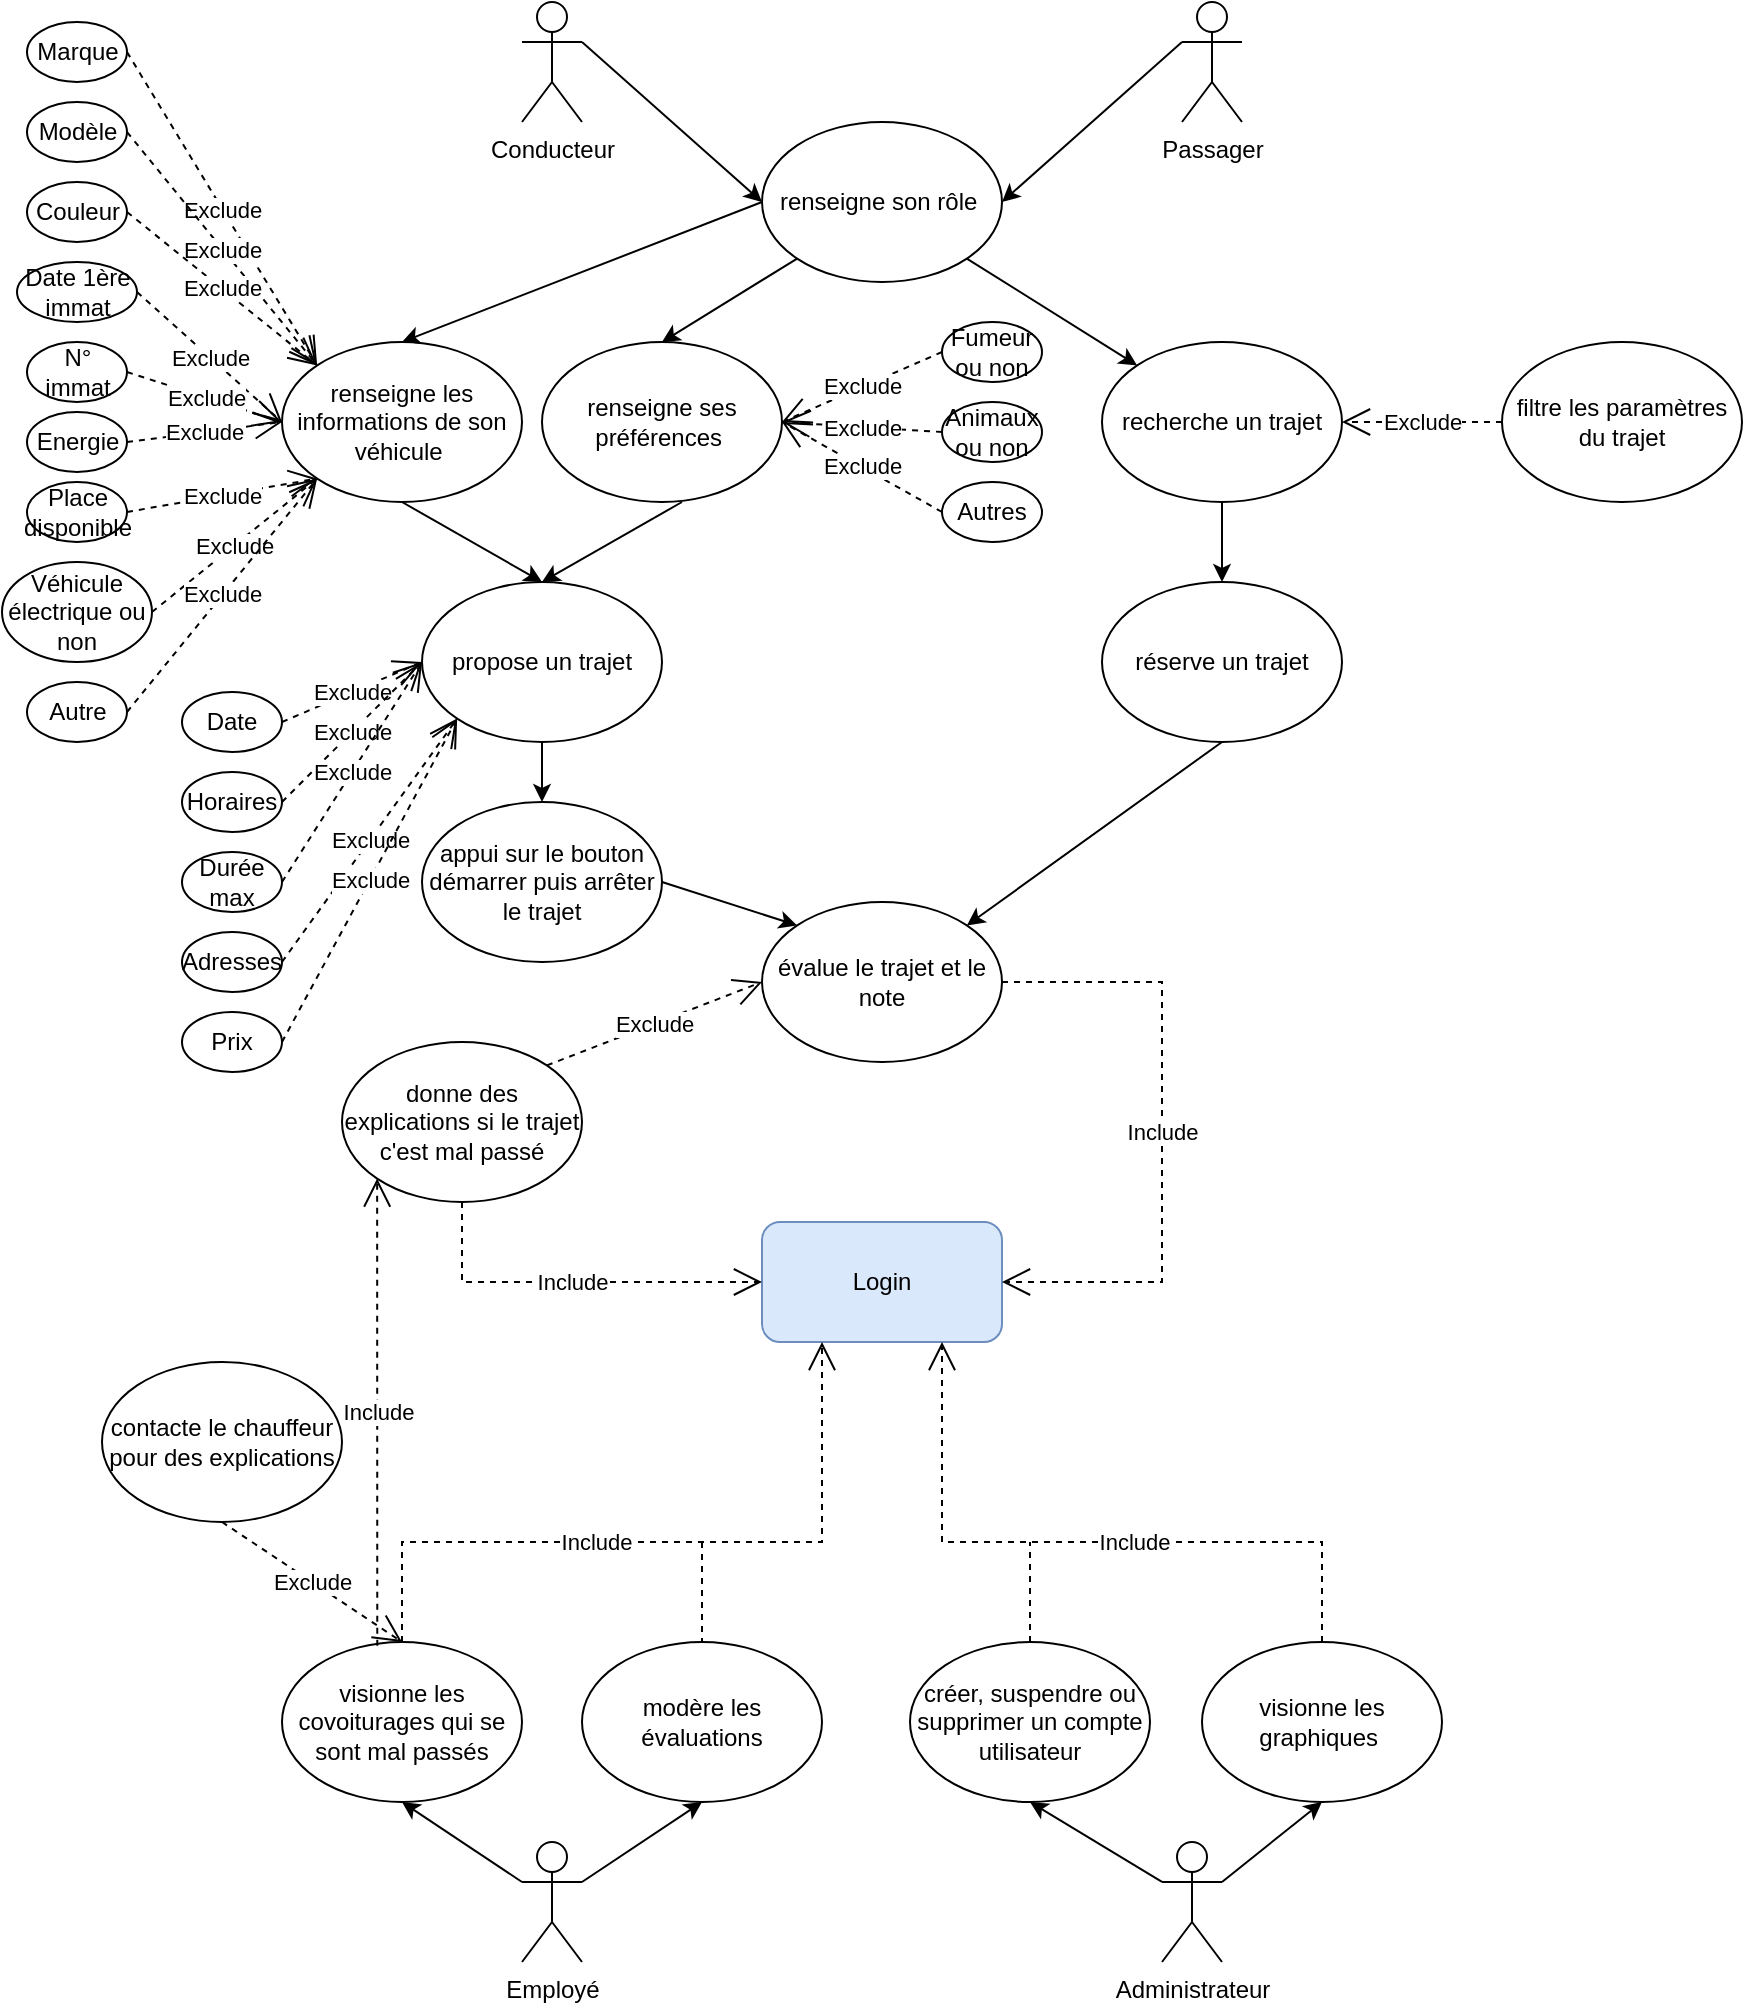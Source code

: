 <mxfile version="24.8.4">
  <diagram name="Page-1" id="Dn1sLYz72-ZO-8YqhfmL">
    <mxGraphModel dx="1781" dy="639" grid="1" gridSize="10" guides="1" tooltips="1" connect="1" arrows="1" fold="1" page="1" pageScale="1" pageWidth="827" pageHeight="1169" math="0" shadow="0">
      <root>
        <mxCell id="0" />
        <mxCell id="1" parent="0" />
        <mxCell id="fqMe-osqJL0wb86WxYTY-1" value="Administrateur" style="shape=umlActor;verticalLabelPosition=bottom;verticalAlign=top;html=1;outlineConnect=0;" vertex="1" parent="1">
          <mxGeometry x="480" y="930" width="30" height="60" as="geometry" />
        </mxCell>
        <mxCell id="fqMe-osqJL0wb86WxYTY-2" value="Conducteur" style="shape=umlActor;verticalLabelPosition=bottom;verticalAlign=top;html=1;outlineConnect=0;" vertex="1" parent="1">
          <mxGeometry x="160" y="10" width="30" height="60" as="geometry" />
        </mxCell>
        <mxCell id="fqMe-osqJL0wb86WxYTY-3" value="Passager" style="shape=umlActor;verticalLabelPosition=bottom;verticalAlign=top;html=1;outlineConnect=0;" vertex="1" parent="1">
          <mxGeometry x="490" y="10" width="30" height="60" as="geometry" />
        </mxCell>
        <mxCell id="fqMe-osqJL0wb86WxYTY-4" value="Employé" style="shape=umlActor;verticalLabelPosition=bottom;verticalAlign=top;html=1;outlineConnect=0;" vertex="1" parent="1">
          <mxGeometry x="160" y="930" width="30" height="60" as="geometry" />
        </mxCell>
        <mxCell id="fqMe-osqJL0wb86WxYTY-7" value="modère les évaluations" style="ellipse;whiteSpace=wrap;html=1;" vertex="1" parent="1">
          <mxGeometry x="190" y="830" width="120" height="80" as="geometry" />
        </mxCell>
        <mxCell id="fqMe-osqJL0wb86WxYTY-8" value="créer, suspendre ou supprimer un compte utilisateur" style="ellipse;whiteSpace=wrap;html=1;" vertex="1" parent="1">
          <mxGeometry x="354" y="830" width="120" height="80" as="geometry" />
        </mxCell>
        <mxCell id="fqMe-osqJL0wb86WxYTY-9" value="filtre les paramètres du trajet" style="ellipse;whiteSpace=wrap;html=1;" vertex="1" parent="1">
          <mxGeometry x="650" y="180" width="120" height="80" as="geometry" />
        </mxCell>
        <mxCell id="fqMe-osqJL0wb86WxYTY-60" style="edgeStyle=orthogonalEdgeStyle;rounded=0;orthogonalLoop=1;jettySize=auto;html=1;exitX=0.5;exitY=1;exitDx=0;exitDy=0;entryX=0.5;entryY=0;entryDx=0;entryDy=0;" edge="1" parent="1" source="fqMe-osqJL0wb86WxYTY-10" target="fqMe-osqJL0wb86WxYTY-14">
          <mxGeometry relative="1" as="geometry" />
        </mxCell>
        <mxCell id="fqMe-osqJL0wb86WxYTY-10" value="propose un trajet" style="ellipse;whiteSpace=wrap;html=1;" vertex="1" parent="1">
          <mxGeometry x="110" y="300" width="120" height="80" as="geometry" />
        </mxCell>
        <mxCell id="fqMe-osqJL0wb86WxYTY-11" value="recherche un trajet" style="ellipse;whiteSpace=wrap;html=1;" vertex="1" parent="1">
          <mxGeometry x="450" y="180" width="120" height="80" as="geometry" />
        </mxCell>
        <mxCell id="fqMe-osqJL0wb86WxYTY-13" value="réserve un trajet" style="ellipse;whiteSpace=wrap;html=1;" vertex="1" parent="1">
          <mxGeometry x="450" y="300" width="120" height="80" as="geometry" />
        </mxCell>
        <mxCell id="fqMe-osqJL0wb86WxYTY-14" value="appui sur le bouton démarrer puis arrêter le trajet" style="ellipse;whiteSpace=wrap;html=1;" vertex="1" parent="1">
          <mxGeometry x="110" y="410" width="120" height="80" as="geometry" />
        </mxCell>
        <mxCell id="fqMe-osqJL0wb86WxYTY-15" value="évalue le trajet et le note" style="ellipse;whiteSpace=wrap;html=1;" vertex="1" parent="1">
          <mxGeometry x="280" y="460" width="120" height="80" as="geometry" />
        </mxCell>
        <mxCell id="fqMe-osqJL0wb86WxYTY-18" value="renseigne son rôle&amp;nbsp;" style="ellipse;whiteSpace=wrap;html=1;" vertex="1" parent="1">
          <mxGeometry x="280" y="70" width="120" height="80" as="geometry" />
        </mxCell>
        <mxCell id="fqMe-osqJL0wb86WxYTY-19" value="renseigne les informations de son véhicule&amp;nbsp;" style="ellipse;whiteSpace=wrap;html=1;" vertex="1" parent="1">
          <mxGeometry x="40" y="180" width="120" height="80" as="geometry" />
        </mxCell>
        <mxCell id="fqMe-osqJL0wb86WxYTY-20" value="renseigne ses préférences&amp;nbsp;" style="ellipse;whiteSpace=wrap;html=1;" vertex="1" parent="1">
          <mxGeometry x="170" y="180" width="120" height="80" as="geometry" />
        </mxCell>
        <mxCell id="fqMe-osqJL0wb86WxYTY-22" value="visionne les covoiturages qui se sont mal passés" style="ellipse;whiteSpace=wrap;html=1;" vertex="1" parent="1">
          <mxGeometry x="40" y="830" width="120" height="80" as="geometry" />
        </mxCell>
        <mxCell id="fqMe-osqJL0wb86WxYTY-23" value="donne des explications si le trajet c&#39;est mal passé" style="ellipse;whiteSpace=wrap;html=1;" vertex="1" parent="1">
          <mxGeometry x="70" y="530" width="120" height="80" as="geometry" />
        </mxCell>
        <mxCell id="fqMe-osqJL0wb86WxYTY-24" value="visionne les graphiques&amp;nbsp;" style="ellipse;whiteSpace=wrap;html=1;" vertex="1" parent="1">
          <mxGeometry x="500" y="830" width="120" height="80" as="geometry" />
        </mxCell>
        <mxCell id="fqMe-osqJL0wb86WxYTY-25" value="contacte le chauffeur pour des explications" style="ellipse;whiteSpace=wrap;html=1;" vertex="1" parent="1">
          <mxGeometry x="-50" y="690" width="120" height="80" as="geometry" />
        </mxCell>
        <mxCell id="fqMe-osqJL0wb86WxYTY-26" value="Login" style="rounded=1;whiteSpace=wrap;html=1;fillColor=#dae8fc;strokeColor=#6c8ebf;" vertex="1" parent="1">
          <mxGeometry x="280" y="620" width="120" height="60" as="geometry" />
        </mxCell>
        <mxCell id="fqMe-osqJL0wb86WxYTY-38" value="" style="endArrow=classic;html=1;rounded=0;entryX=0.5;entryY=1;entryDx=0;entryDy=0;exitX=1;exitY=0.333;exitDx=0;exitDy=0;exitPerimeter=0;" edge="1" parent="1" source="fqMe-osqJL0wb86WxYTY-4" target="fqMe-osqJL0wb86WxYTY-7">
          <mxGeometry width="50" height="50" relative="1" as="geometry">
            <mxPoint x="190" y="950" as="sourcePoint" />
            <mxPoint x="105" y="800" as="targetPoint" />
          </mxGeometry>
        </mxCell>
        <mxCell id="fqMe-osqJL0wb86WxYTY-39" value="" style="endArrow=classic;html=1;rounded=0;entryX=0.5;entryY=1;entryDx=0;entryDy=0;exitX=0;exitY=0.333;exitDx=0;exitDy=0;exitPerimeter=0;" edge="1" parent="1" source="fqMe-osqJL0wb86WxYTY-4" target="fqMe-osqJL0wb86WxYTY-22">
          <mxGeometry width="50" height="50" relative="1" as="geometry">
            <mxPoint x="237.5" y="720" as="sourcePoint" />
            <mxPoint x="252.5" y="830" as="targetPoint" />
          </mxGeometry>
        </mxCell>
        <mxCell id="fqMe-osqJL0wb86WxYTY-41" value="Exclude" style="endArrow=open;endSize=12;dashed=1;html=1;rounded=0;exitX=0.5;exitY=1;exitDx=0;exitDy=0;entryX=0.5;entryY=0;entryDx=0;entryDy=0;" edge="1" parent="1" source="fqMe-osqJL0wb86WxYTY-25" target="fqMe-osqJL0wb86WxYTY-22">
          <mxGeometry x="-0.003" width="160" relative="1" as="geometry">
            <mxPoint x="335" y="750" as="sourcePoint" />
            <mxPoint x="295" y="940" as="targetPoint" />
            <mxPoint as="offset" />
          </mxGeometry>
        </mxCell>
        <mxCell id="fqMe-osqJL0wb86WxYTY-43" value="" style="endArrow=classic;html=1;rounded=0;exitX=1;exitY=0.333;exitDx=0;exitDy=0;exitPerimeter=0;entryX=0.5;entryY=1;entryDx=0;entryDy=0;" edge="1" parent="1" source="fqMe-osqJL0wb86WxYTY-1" target="fqMe-osqJL0wb86WxYTY-24">
          <mxGeometry width="50" height="50" relative="1" as="geometry">
            <mxPoint x="530" y="710" as="sourcePoint" />
            <mxPoint x="580" y="770" as="targetPoint" />
          </mxGeometry>
        </mxCell>
        <mxCell id="fqMe-osqJL0wb86WxYTY-44" value="" style="endArrow=classic;html=1;rounded=0;entryX=0.5;entryY=1;entryDx=0;entryDy=0;exitX=0;exitY=0.333;exitDx=0;exitDy=0;exitPerimeter=0;" edge="1" parent="1" source="fqMe-osqJL0wb86WxYTY-1" target="fqMe-osqJL0wb86WxYTY-8">
          <mxGeometry width="50" height="50" relative="1" as="geometry">
            <mxPoint x="440" y="690" as="sourcePoint" />
            <mxPoint x="400" y="810" as="targetPoint" />
          </mxGeometry>
        </mxCell>
        <mxCell id="fqMe-osqJL0wb86WxYTY-46" value="" style="endArrow=classic;html=1;rounded=0;exitX=1;exitY=0.333;exitDx=0;exitDy=0;exitPerimeter=0;entryX=0;entryY=0.5;entryDx=0;entryDy=0;" edge="1" parent="1" source="fqMe-osqJL0wb86WxYTY-2" target="fqMe-osqJL0wb86WxYTY-18">
          <mxGeometry width="50" height="50" relative="1" as="geometry">
            <mxPoint x="220" y="60" as="sourcePoint" />
            <mxPoint x="290" y="100" as="targetPoint" />
          </mxGeometry>
        </mxCell>
        <mxCell id="fqMe-osqJL0wb86WxYTY-47" value="" style="endArrow=classic;html=1;rounded=0;entryX=1;entryY=0.5;entryDx=0;entryDy=0;exitX=0;exitY=0.333;exitDx=0;exitDy=0;exitPerimeter=0;" edge="1" parent="1" source="fqMe-osqJL0wb86WxYTY-3" target="fqMe-osqJL0wb86WxYTY-18">
          <mxGeometry width="50" height="50" relative="1" as="geometry">
            <mxPoint x="479" y="40" as="sourcePoint" />
            <mxPoint x="349" y="140" as="targetPoint" />
          </mxGeometry>
        </mxCell>
        <mxCell id="fqMe-osqJL0wb86WxYTY-51" value="" style="endArrow=classic;html=1;rounded=0;entryX=0.5;entryY=0;entryDx=0;entryDy=0;exitX=0;exitY=0.5;exitDx=0;exitDy=0;" edge="1" parent="1" source="fqMe-osqJL0wb86WxYTY-18" target="fqMe-osqJL0wb86WxYTY-19">
          <mxGeometry width="50" height="50" relative="1" as="geometry">
            <mxPoint x="210" y="90" as="sourcePoint" />
            <mxPoint x="120" y="190" as="targetPoint" />
          </mxGeometry>
        </mxCell>
        <mxCell id="fqMe-osqJL0wb86WxYTY-52" value="" style="endArrow=classic;html=1;rounded=0;entryX=0.5;entryY=0;entryDx=0;entryDy=0;exitX=0;exitY=1;exitDx=0;exitDy=0;" edge="1" parent="1" source="fqMe-osqJL0wb86WxYTY-18" target="fqMe-osqJL0wb86WxYTY-20">
          <mxGeometry width="50" height="50" relative="1" as="geometry">
            <mxPoint x="290" y="140" as="sourcePoint" />
            <mxPoint x="130" y="190" as="targetPoint" />
          </mxGeometry>
        </mxCell>
        <mxCell id="fqMe-osqJL0wb86WxYTY-53" value="" style="endArrow=classic;html=1;rounded=0;exitX=1;exitY=1;exitDx=0;exitDy=0;entryX=0;entryY=0;entryDx=0;entryDy=0;" edge="1" parent="1" source="fqMe-osqJL0wb86WxYTY-18" target="fqMe-osqJL0wb86WxYTY-11">
          <mxGeometry width="50" height="50" relative="1" as="geometry">
            <mxPoint x="440" y="110" as="sourcePoint" />
            <mxPoint x="530" y="210" as="targetPoint" />
          </mxGeometry>
        </mxCell>
        <mxCell id="fqMe-osqJL0wb86WxYTY-55" value="" style="endArrow=classic;html=1;rounded=0;exitX=0.5;exitY=1;exitDx=0;exitDy=0;entryX=0.5;entryY=0;entryDx=0;entryDy=0;" edge="1" parent="1" source="fqMe-osqJL0wb86WxYTY-11" target="fqMe-osqJL0wb86WxYTY-13">
          <mxGeometry width="50" height="50" relative="1" as="geometry">
            <mxPoint x="440" y="260" as="sourcePoint" />
            <mxPoint x="440" y="300" as="targetPoint" />
          </mxGeometry>
        </mxCell>
        <mxCell id="fqMe-osqJL0wb86WxYTY-58" value="" style="endArrow=classic;html=1;rounded=0;exitX=0.5;exitY=1;exitDx=0;exitDy=0;entryX=0.5;entryY=0;entryDx=0;entryDy=0;" edge="1" parent="1" source="fqMe-osqJL0wb86WxYTY-19" target="fqMe-osqJL0wb86WxYTY-10">
          <mxGeometry width="50" height="50" relative="1" as="geometry">
            <mxPoint x="100" y="250" as="sourcePoint" />
            <mxPoint x="190" y="350" as="targetPoint" />
          </mxGeometry>
        </mxCell>
        <mxCell id="fqMe-osqJL0wb86WxYTY-59" value="" style="endArrow=classic;html=1;rounded=0;exitX=0.5;exitY=1;exitDx=0;exitDy=0;entryX=0.5;entryY=0;entryDx=0;entryDy=0;" edge="1" parent="1" target="fqMe-osqJL0wb86WxYTY-10">
          <mxGeometry width="50" height="50" relative="1" as="geometry">
            <mxPoint x="240" y="260" as="sourcePoint" />
            <mxPoint x="160" y="300" as="targetPoint" />
          </mxGeometry>
        </mxCell>
        <mxCell id="fqMe-osqJL0wb86WxYTY-62" value="" style="endArrow=classic;html=1;rounded=0;exitX=0.5;exitY=1;exitDx=0;exitDy=0;entryX=1;entryY=0;entryDx=0;entryDy=0;" edge="1" parent="1" source="fqMe-osqJL0wb86WxYTY-13" target="fqMe-osqJL0wb86WxYTY-15">
          <mxGeometry width="50" height="50" relative="1" as="geometry">
            <mxPoint x="270" y="270" as="sourcePoint" />
            <mxPoint x="200" y="310" as="targetPoint" />
          </mxGeometry>
        </mxCell>
        <mxCell id="fqMe-osqJL0wb86WxYTY-63" value="" style="endArrow=classic;html=1;rounded=0;exitX=1;exitY=0.5;exitDx=0;exitDy=0;entryX=0;entryY=0;entryDx=0;entryDy=0;" edge="1" parent="1" source="fqMe-osqJL0wb86WxYTY-14" target="fqMe-osqJL0wb86WxYTY-15">
          <mxGeometry width="50" height="50" relative="1" as="geometry">
            <mxPoint x="240" y="460" as="sourcePoint" />
            <mxPoint x="310" y="500" as="targetPoint" />
          </mxGeometry>
        </mxCell>
        <mxCell id="fqMe-osqJL0wb86WxYTY-64" value="Exclude" style="endArrow=open;endSize=12;dashed=1;html=1;rounded=0;exitX=1;exitY=0;exitDx=0;exitDy=0;entryX=0;entryY=0.5;entryDx=0;entryDy=0;" edge="1" parent="1" source="fqMe-osqJL0wb86WxYTY-23" target="fqMe-osqJL0wb86WxYTY-15">
          <mxGeometry width="160" relative="1" as="geometry">
            <mxPoint x="270" y="570" as="sourcePoint" />
            <mxPoint x="270" y="500" as="targetPoint" />
          </mxGeometry>
        </mxCell>
        <mxCell id="fqMe-osqJL0wb86WxYTY-74" value="Include" style="endArrow=open;endSize=12;dashed=1;html=1;rounded=0;exitX=0.5;exitY=1;exitDx=0;exitDy=0;entryX=0;entryY=0.5;entryDx=0;entryDy=0;" edge="1" parent="1" source="fqMe-osqJL0wb86WxYTY-23" target="fqMe-osqJL0wb86WxYTY-26">
          <mxGeometry width="160" relative="1" as="geometry">
            <mxPoint x="100" y="652" as="sourcePoint" />
            <mxPoint x="148" y="620" as="targetPoint" />
            <Array as="points">
              <mxPoint x="130" y="650" />
            </Array>
          </mxGeometry>
        </mxCell>
        <mxCell id="fqMe-osqJL0wb86WxYTY-75" value="Include" style="endArrow=open;endSize=12;dashed=1;html=1;rounded=0;exitX=1;exitY=0.5;exitDx=0;exitDy=0;entryX=1;entryY=0.5;entryDx=0;entryDy=0;" edge="1" parent="1" source="fqMe-osqJL0wb86WxYTY-15" target="fqMe-osqJL0wb86WxYTY-26">
          <mxGeometry width="160" relative="1" as="geometry">
            <mxPoint x="490" y="540" as="sourcePoint" />
            <mxPoint x="450" y="650" as="targetPoint" />
            <Array as="points">
              <mxPoint x="480" y="500" />
              <mxPoint x="480" y="650" />
            </Array>
          </mxGeometry>
        </mxCell>
        <mxCell id="fqMe-osqJL0wb86WxYTY-76" value="Include" style="endArrow=open;endSize=12;dashed=1;html=1;rounded=0;exitX=0.5;exitY=0;exitDx=0;exitDy=0;entryX=0.75;entryY=1;entryDx=0;entryDy=0;" edge="1" parent="1" source="fqMe-osqJL0wb86WxYTY-24" target="fqMe-osqJL0wb86WxYTY-26">
          <mxGeometry x="-0.151" width="160" relative="1" as="geometry">
            <mxPoint x="500" y="660" as="sourcePoint" />
            <mxPoint x="610" y="730" as="targetPoint" />
            <Array as="points">
              <mxPoint x="560" y="780" />
              <mxPoint x="370" y="780" />
            </Array>
            <mxPoint as="offset" />
          </mxGeometry>
        </mxCell>
        <mxCell id="fqMe-osqJL0wb86WxYTY-78" value="" style="endArrow=none;dashed=1;html=1;rounded=0;exitX=0.5;exitY=0;exitDx=0;exitDy=0;" edge="1" parent="1" source="fqMe-osqJL0wb86WxYTY-8">
          <mxGeometry width="50" height="50" relative="1" as="geometry">
            <mxPoint x="350" y="1000" as="sourcePoint" />
            <mxPoint x="414" y="780" as="targetPoint" />
          </mxGeometry>
        </mxCell>
        <mxCell id="fqMe-osqJL0wb86WxYTY-79" value="Include" style="endArrow=open;endSize=12;dashed=1;html=1;rounded=0;exitX=0.5;exitY=0;exitDx=0;exitDy=0;entryX=0.25;entryY=1;entryDx=0;entryDy=0;" edge="1" parent="1" source="fqMe-osqJL0wb86WxYTY-22" target="fqMe-osqJL0wb86WxYTY-26">
          <mxGeometry x="-0.189" width="160" relative="1" as="geometry">
            <mxPoint x="-195" y="830" as="sourcePoint" />
            <mxPoint x="45" y="730" as="targetPoint" />
            <Array as="points">
              <mxPoint x="100" y="780" />
              <mxPoint x="310" y="780" />
            </Array>
            <mxPoint x="1" as="offset" />
          </mxGeometry>
        </mxCell>
        <mxCell id="fqMe-osqJL0wb86WxYTY-80" value="" style="endArrow=none;dashed=1;html=1;rounded=0;entryX=0.5;entryY=0;entryDx=0;entryDy=0;" edge="1" parent="1" target="fqMe-osqJL0wb86WxYTY-7">
          <mxGeometry width="50" height="50" relative="1" as="geometry">
            <mxPoint x="250" y="780" as="sourcePoint" />
            <mxPoint x="320" y="1010" as="targetPoint" />
          </mxGeometry>
        </mxCell>
        <mxCell id="fqMe-osqJL0wb86WxYTY-81" value="Exclude" style="endArrow=open;endSize=12;dashed=1;html=1;rounded=0;exitX=0;exitY=0.5;exitDx=0;exitDy=0;entryX=1;entryY=0.5;entryDx=0;entryDy=0;" edge="1" parent="1" source="fqMe-osqJL0wb86WxYTY-9" target="fqMe-osqJL0wb86WxYTY-11">
          <mxGeometry width="160" relative="1" as="geometry">
            <mxPoint x="615" y="230" as="sourcePoint" />
            <mxPoint x="525" y="300" as="targetPoint" />
          </mxGeometry>
        </mxCell>
        <mxCell id="fqMe-osqJL0wb86WxYTY-82" value="Date" style="ellipse;whiteSpace=wrap;html=1;" vertex="1" parent="1">
          <mxGeometry x="-10" y="355" width="50" height="30" as="geometry" />
        </mxCell>
        <mxCell id="fqMe-osqJL0wb86WxYTY-83" value="Horaires" style="ellipse;whiteSpace=wrap;html=1;" vertex="1" parent="1">
          <mxGeometry x="-10" y="395" width="50" height="30" as="geometry" />
        </mxCell>
        <mxCell id="fqMe-osqJL0wb86WxYTY-84" value="Durée max" style="ellipse;whiteSpace=wrap;html=1;" vertex="1" parent="1">
          <mxGeometry x="-10" y="435" width="50" height="30" as="geometry" />
        </mxCell>
        <mxCell id="fqMe-osqJL0wb86WxYTY-85" value="Adresses" style="ellipse;whiteSpace=wrap;html=1;" vertex="1" parent="1">
          <mxGeometry x="-10" y="475" width="50" height="30" as="geometry" />
        </mxCell>
        <mxCell id="fqMe-osqJL0wb86WxYTY-86" value="Prix" style="ellipse;whiteSpace=wrap;html=1;" vertex="1" parent="1">
          <mxGeometry x="-10" y="515" width="50" height="30" as="geometry" />
        </mxCell>
        <mxCell id="fqMe-osqJL0wb86WxYTY-87" value="Exclude" style="endArrow=open;endSize=12;dashed=1;html=1;rounded=0;entryX=0;entryY=0.5;entryDx=0;entryDy=0;exitX=1;exitY=0.5;exitDx=0;exitDy=0;" edge="1" parent="1" source="fqMe-osqJL0wb86WxYTY-82" target="fqMe-osqJL0wb86WxYTY-10">
          <mxGeometry x="0.002" width="160" relative="1" as="geometry">
            <mxPoint x="40" y="315" as="sourcePoint" />
            <mxPoint x="270" y="510" as="targetPoint" />
            <mxPoint as="offset" />
          </mxGeometry>
        </mxCell>
        <mxCell id="fqMe-osqJL0wb86WxYTY-88" value="Exclude" style="endArrow=open;endSize=12;dashed=1;html=1;rounded=0;exitX=1;exitY=0.5;exitDx=0;exitDy=0;entryX=0;entryY=0.5;entryDx=0;entryDy=0;" edge="1" parent="1" source="fqMe-osqJL0wb86WxYTY-83" target="fqMe-osqJL0wb86WxYTY-10">
          <mxGeometry x="0.002" width="160" relative="1" as="geometry">
            <mxPoint x="30" y="345" as="sourcePoint" />
            <mxPoint x="120" y="350" as="targetPoint" />
            <mxPoint as="offset" />
          </mxGeometry>
        </mxCell>
        <mxCell id="fqMe-osqJL0wb86WxYTY-89" value="Exclude" style="endArrow=open;endSize=12;dashed=1;html=1;rounded=0;exitX=1;exitY=0.5;exitDx=0;exitDy=0;entryX=0;entryY=0.5;entryDx=0;entryDy=0;" edge="1" parent="1" source="fqMe-osqJL0wb86WxYTY-84" target="fqMe-osqJL0wb86WxYTY-10">
          <mxGeometry x="0.002" width="160" relative="1" as="geometry">
            <mxPoint x="30" y="395" as="sourcePoint" />
            <mxPoint x="120" y="350" as="targetPoint" />
            <mxPoint as="offset" />
          </mxGeometry>
        </mxCell>
        <mxCell id="fqMe-osqJL0wb86WxYTY-90" value="Exclude" style="endArrow=open;endSize=12;dashed=1;html=1;rounded=0;exitX=1;exitY=0.5;exitDx=0;exitDy=0;entryX=0;entryY=1;entryDx=0;entryDy=0;" edge="1" parent="1" source="fqMe-osqJL0wb86WxYTY-85" target="fqMe-osqJL0wb86WxYTY-10">
          <mxGeometry x="0.002" width="160" relative="1" as="geometry">
            <mxPoint x="30" y="440" as="sourcePoint" />
            <mxPoint x="120" y="350" as="targetPoint" />
            <mxPoint as="offset" />
          </mxGeometry>
        </mxCell>
        <mxCell id="fqMe-osqJL0wb86WxYTY-91" value="Exclude" style="endArrow=open;endSize=12;dashed=1;html=1;rounded=0;exitX=1;exitY=0.5;exitDx=0;exitDy=0;entryX=0;entryY=1;entryDx=0;entryDy=0;" edge="1" parent="1" source="fqMe-osqJL0wb86WxYTY-86" target="fqMe-osqJL0wb86WxYTY-10">
          <mxGeometry x="0.002" width="160" relative="1" as="geometry">
            <mxPoint x="30" y="485" as="sourcePoint" />
            <mxPoint x="120" y="350" as="targetPoint" />
            <mxPoint as="offset" />
          </mxGeometry>
        </mxCell>
        <mxCell id="fqMe-osqJL0wb86WxYTY-98" value="Marque" style="ellipse;whiteSpace=wrap;html=1;" vertex="1" parent="1">
          <mxGeometry x="-87.5" y="20" width="50" height="30" as="geometry" />
        </mxCell>
        <mxCell id="fqMe-osqJL0wb86WxYTY-99" value="Modèle" style="ellipse;whiteSpace=wrap;html=1;" vertex="1" parent="1">
          <mxGeometry x="-87.5" y="60" width="50" height="30" as="geometry" />
        </mxCell>
        <mxCell id="fqMe-osqJL0wb86WxYTY-100" value="Couleur" style="ellipse;whiteSpace=wrap;html=1;" vertex="1" parent="1">
          <mxGeometry x="-87.5" y="100" width="50" height="30" as="geometry" />
        </mxCell>
        <mxCell id="fqMe-osqJL0wb86WxYTY-101" value="Date 1ère immat" style="ellipse;whiteSpace=wrap;html=1;" vertex="1" parent="1">
          <mxGeometry x="-92.5" y="140" width="60" height="30" as="geometry" />
        </mxCell>
        <mxCell id="fqMe-osqJL0wb86WxYTY-102" value="N° immat" style="ellipse;whiteSpace=wrap;html=1;" vertex="1" parent="1">
          <mxGeometry x="-87.5" y="180" width="50" height="30" as="geometry" />
        </mxCell>
        <mxCell id="fqMe-osqJL0wb86WxYTY-104" value="Energie" style="ellipse;whiteSpace=wrap;html=1;" vertex="1" parent="1">
          <mxGeometry x="-87.5" y="215" width="50" height="30" as="geometry" />
        </mxCell>
        <mxCell id="fqMe-osqJL0wb86WxYTY-105" value="Place disponible" style="ellipse;whiteSpace=wrap;html=1;" vertex="1" parent="1">
          <mxGeometry x="-87.5" y="250" width="50" height="30" as="geometry" />
        </mxCell>
        <mxCell id="fqMe-osqJL0wb86WxYTY-106" value="Autre" style="ellipse;whiteSpace=wrap;html=1;" vertex="1" parent="1">
          <mxGeometry x="-87.5" y="350" width="50" height="30" as="geometry" />
        </mxCell>
        <mxCell id="fqMe-osqJL0wb86WxYTY-107" value="Véhicule électrique ou non" style="ellipse;whiteSpace=wrap;html=1;" vertex="1" parent="1">
          <mxGeometry x="-100" y="290" width="75" height="50" as="geometry" />
        </mxCell>
        <mxCell id="fqMe-osqJL0wb86WxYTY-108" value="Fumeur ou non" style="ellipse;whiteSpace=wrap;html=1;" vertex="1" parent="1">
          <mxGeometry x="370" y="170" width="50" height="30" as="geometry" />
        </mxCell>
        <mxCell id="fqMe-osqJL0wb86WxYTY-109" value="Animaux ou non" style="ellipse;whiteSpace=wrap;html=1;" vertex="1" parent="1">
          <mxGeometry x="370" y="210" width="50" height="30" as="geometry" />
        </mxCell>
        <mxCell id="fqMe-osqJL0wb86WxYTY-110" value="Autres" style="ellipse;whiteSpace=wrap;html=1;" vertex="1" parent="1">
          <mxGeometry x="370" y="250" width="50" height="30" as="geometry" />
        </mxCell>
        <mxCell id="fqMe-osqJL0wb86WxYTY-111" value="Exclude" style="endArrow=open;endSize=12;dashed=1;html=1;rounded=0;exitX=0;exitY=0.5;exitDx=0;exitDy=0;entryX=1;entryY=0.5;entryDx=0;entryDy=0;" edge="1" parent="1" source="fqMe-osqJL0wb86WxYTY-108" target="fqMe-osqJL0wb86WxYTY-20">
          <mxGeometry x="0.002" width="160" relative="1" as="geometry">
            <mxPoint x="474" y="315" as="sourcePoint" />
            <mxPoint x="334" y="180" as="targetPoint" />
            <mxPoint as="offset" />
          </mxGeometry>
        </mxCell>
        <mxCell id="fqMe-osqJL0wb86WxYTY-112" value="Exclude" style="endArrow=open;endSize=12;dashed=1;html=1;rounded=0;exitX=0;exitY=0.5;exitDx=0;exitDy=0;entryX=1;entryY=0.5;entryDx=0;entryDy=0;" edge="1" parent="1" source="fqMe-osqJL0wb86WxYTY-109" target="fqMe-osqJL0wb86WxYTY-20">
          <mxGeometry x="0.002" width="160" relative="1" as="geometry">
            <mxPoint x="454" y="165" as="sourcePoint" />
            <mxPoint x="334" y="180" as="targetPoint" />
            <mxPoint as="offset" />
          </mxGeometry>
        </mxCell>
        <mxCell id="fqMe-osqJL0wb86WxYTY-113" value="Exclude" style="endArrow=open;endSize=12;dashed=1;html=1;rounded=0;exitX=0;exitY=0.5;exitDx=0;exitDy=0;entryX=1;entryY=0.5;entryDx=0;entryDy=0;" edge="1" parent="1" source="fqMe-osqJL0wb86WxYTY-110" target="fqMe-osqJL0wb86WxYTY-20">
          <mxGeometry x="0.002" width="160" relative="1" as="geometry">
            <mxPoint x="454" y="205" as="sourcePoint" />
            <mxPoint x="334" y="180" as="targetPoint" />
            <mxPoint as="offset" />
          </mxGeometry>
        </mxCell>
        <mxCell id="fqMe-osqJL0wb86WxYTY-116" value="Exclude" style="endArrow=open;endSize=12;dashed=1;html=1;rounded=0;entryX=0;entryY=0;entryDx=0;entryDy=0;exitX=1;exitY=0.5;exitDx=0;exitDy=0;" edge="1" parent="1" source="fqMe-osqJL0wb86WxYTY-98" target="fqMe-osqJL0wb86WxYTY-19">
          <mxGeometry x="0.002" width="160" relative="1" as="geometry">
            <mxPoint x="-20" y="35" as="sourcePoint" />
            <mxPoint x="50" y="60" as="targetPoint" />
            <mxPoint as="offset" />
          </mxGeometry>
        </mxCell>
        <mxCell id="fqMe-osqJL0wb86WxYTY-117" value="Exclude" style="endArrow=open;endSize=12;dashed=1;html=1;rounded=0;entryX=0;entryY=0;entryDx=0;entryDy=0;exitX=1;exitY=0.5;exitDx=0;exitDy=0;" edge="1" parent="1" source="fqMe-osqJL0wb86WxYTY-99" target="fqMe-osqJL0wb86WxYTY-19">
          <mxGeometry x="0.002" width="160" relative="1" as="geometry">
            <mxPoint x="-32.5" y="76.5" as="sourcePoint" />
            <mxPoint x="62.5" y="233.5" as="targetPoint" />
            <mxPoint as="offset" />
          </mxGeometry>
        </mxCell>
        <mxCell id="fqMe-osqJL0wb86WxYTY-118" value="Exclude" style="endArrow=open;endSize=12;dashed=1;html=1;rounded=0;entryX=0;entryY=0;entryDx=0;entryDy=0;exitX=1;exitY=0.5;exitDx=0;exitDy=0;" edge="1" parent="1" source="fqMe-osqJL0wb86WxYTY-100" target="fqMe-osqJL0wb86WxYTY-19">
          <mxGeometry x="0.002" width="160" relative="1" as="geometry">
            <mxPoint x="-27" y="85" as="sourcePoint" />
            <mxPoint x="68" y="202" as="targetPoint" />
            <mxPoint as="offset" />
          </mxGeometry>
        </mxCell>
        <mxCell id="fqMe-osqJL0wb86WxYTY-119" value="Exclude" style="endArrow=open;endSize=12;dashed=1;html=1;rounded=0;entryX=0;entryY=0.5;entryDx=0;entryDy=0;exitX=1;exitY=0.5;exitDx=0;exitDy=0;" edge="1" parent="1" source="fqMe-osqJL0wb86WxYTY-101" target="fqMe-osqJL0wb86WxYTY-19">
          <mxGeometry x="0.002" width="160" relative="1" as="geometry">
            <mxPoint x="-27" y="125" as="sourcePoint" />
            <mxPoint x="68" y="202" as="targetPoint" />
            <mxPoint as="offset" />
          </mxGeometry>
        </mxCell>
        <mxCell id="fqMe-osqJL0wb86WxYTY-120" value="Exclude" style="endArrow=open;endSize=12;dashed=1;html=1;rounded=0;entryX=0;entryY=0.5;entryDx=0;entryDy=0;exitX=1;exitY=0.5;exitDx=0;exitDy=0;" edge="1" parent="1" source="fqMe-osqJL0wb86WxYTY-102" target="fqMe-osqJL0wb86WxYTY-19">
          <mxGeometry x="0.002" width="160" relative="1" as="geometry">
            <mxPoint x="-22" y="165" as="sourcePoint" />
            <mxPoint x="50" y="230" as="targetPoint" />
            <mxPoint as="offset" />
          </mxGeometry>
        </mxCell>
        <mxCell id="fqMe-osqJL0wb86WxYTY-121" value="Exclude" style="endArrow=open;endSize=12;dashed=1;html=1;rounded=0;entryX=0;entryY=0.5;entryDx=0;entryDy=0;exitX=1;exitY=0.5;exitDx=0;exitDy=0;" edge="1" parent="1" source="fqMe-osqJL0wb86WxYTY-104" target="fqMe-osqJL0wb86WxYTY-19">
          <mxGeometry x="0.002" width="160" relative="1" as="geometry">
            <mxPoint x="-27" y="205" as="sourcePoint" />
            <mxPoint x="50" y="230" as="targetPoint" />
            <mxPoint as="offset" />
          </mxGeometry>
        </mxCell>
        <mxCell id="fqMe-osqJL0wb86WxYTY-122" value="Exclude" style="endArrow=open;endSize=12;dashed=1;html=1;rounded=0;entryX=0;entryY=1;entryDx=0;entryDy=0;exitX=1;exitY=0.5;exitDx=0;exitDy=0;" edge="1" parent="1" source="fqMe-osqJL0wb86WxYTY-105" target="fqMe-osqJL0wb86WxYTY-19">
          <mxGeometry x="0.002" width="160" relative="1" as="geometry">
            <mxPoint x="-27" y="240" as="sourcePoint" />
            <mxPoint x="50" y="230" as="targetPoint" />
            <mxPoint as="offset" />
          </mxGeometry>
        </mxCell>
        <mxCell id="fqMe-osqJL0wb86WxYTY-123" value="Exclude" style="endArrow=open;endSize=12;dashed=1;html=1;rounded=0;entryX=0;entryY=1;entryDx=0;entryDy=0;exitX=1;exitY=0.5;exitDx=0;exitDy=0;" edge="1" parent="1" source="fqMe-osqJL0wb86WxYTY-107" target="fqMe-osqJL0wb86WxYTY-19">
          <mxGeometry x="0.002" width="160" relative="1" as="geometry">
            <mxPoint x="-27" y="275" as="sourcePoint" />
            <mxPoint x="68" y="258" as="targetPoint" />
            <mxPoint as="offset" />
          </mxGeometry>
        </mxCell>
        <mxCell id="fqMe-osqJL0wb86WxYTY-124" value="Exclude" style="endArrow=open;endSize=12;dashed=1;html=1;rounded=0;entryX=0;entryY=1;entryDx=0;entryDy=0;exitX=1;exitY=0.5;exitDx=0;exitDy=0;" edge="1" parent="1" source="fqMe-osqJL0wb86WxYTY-106" target="fqMe-osqJL0wb86WxYTY-19">
          <mxGeometry x="0.002" width="160" relative="1" as="geometry">
            <mxPoint x="-15" y="325" as="sourcePoint" />
            <mxPoint x="68" y="258" as="targetPoint" />
            <mxPoint as="offset" />
          </mxGeometry>
        </mxCell>
        <mxCell id="fqMe-osqJL0wb86WxYTY-125" value="Include" style="endArrow=open;endSize=12;dashed=1;html=1;rounded=0;entryX=0;entryY=1;entryDx=0;entryDy=0;exitX=0.397;exitY=0.023;exitDx=0;exitDy=0;exitPerimeter=0;" edge="1" parent="1" source="fqMe-osqJL0wb86WxYTY-22" target="fqMe-osqJL0wb86WxYTY-23">
          <mxGeometry width="160" relative="1" as="geometry">
            <mxPoint x="100" y="831" as="sourcePoint" />
            <mxPoint x="290" y="660" as="targetPoint" />
            <Array as="points" />
          </mxGeometry>
        </mxCell>
      </root>
    </mxGraphModel>
  </diagram>
</mxfile>
